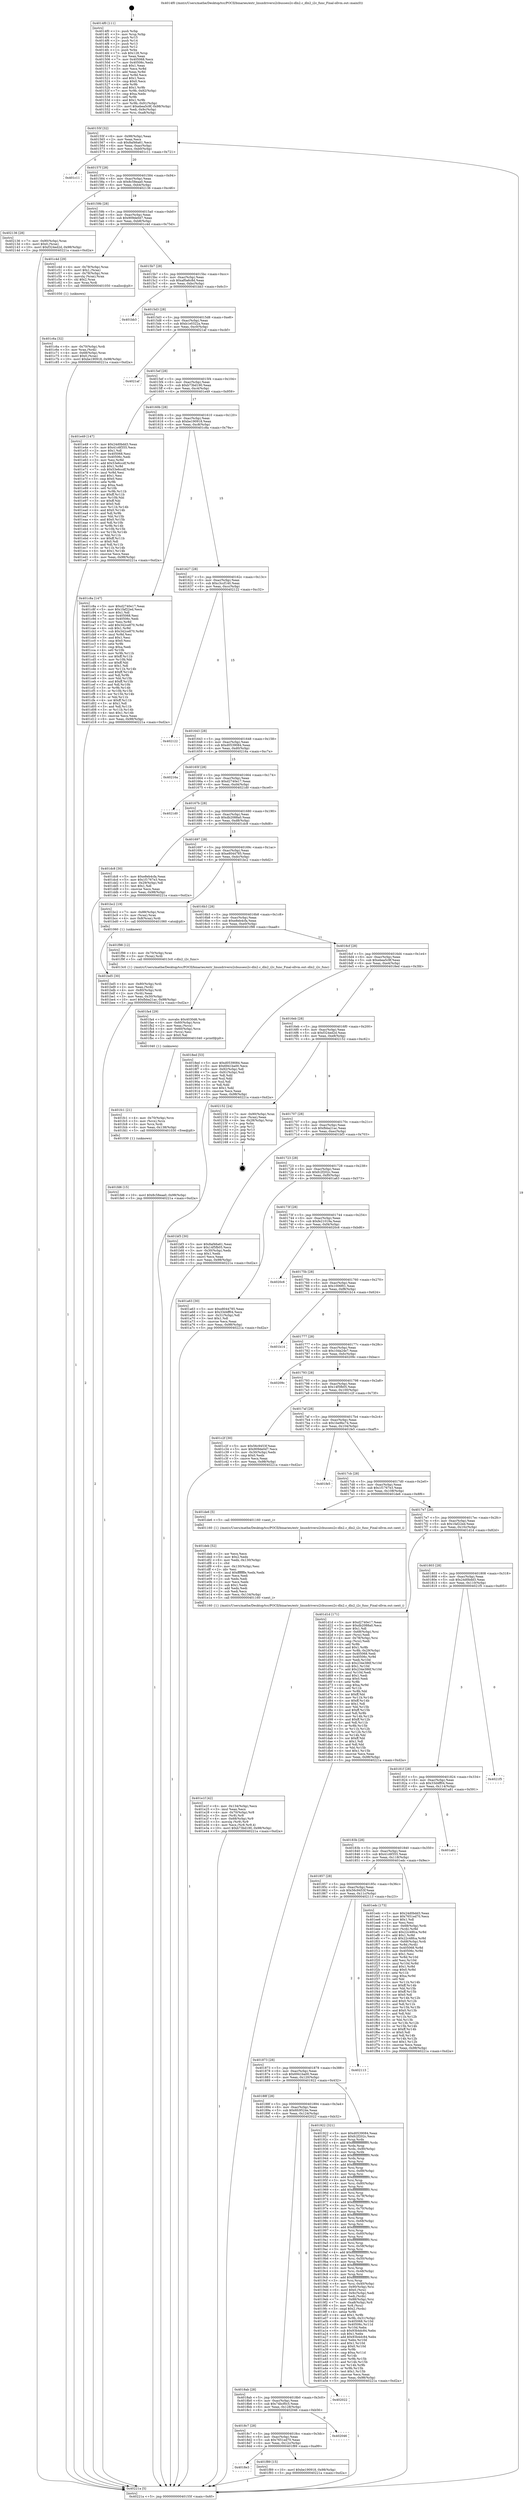 digraph "0x4014f0" {
  label = "0x4014f0 (/mnt/c/Users/mathe/Desktop/tcc/POCII/binaries/extr_linuxdriversi2cbussesi2c-dln2.c_dln2_i2c_func_Final-ollvm.out::main(0))"
  labelloc = "t"
  node[shape=record]

  Entry [label="",width=0.3,height=0.3,shape=circle,fillcolor=black,style=filled]
  "0x40155f" [label="{
     0x40155f [32]\l
     | [instrs]\l
     &nbsp;&nbsp;0x40155f \<+6\>: mov -0x98(%rbp),%eax\l
     &nbsp;&nbsp;0x401565 \<+2\>: mov %eax,%ecx\l
     &nbsp;&nbsp;0x401567 \<+6\>: sub $0x8af46a61,%ecx\l
     &nbsp;&nbsp;0x40156d \<+6\>: mov %eax,-0xac(%rbp)\l
     &nbsp;&nbsp;0x401573 \<+6\>: mov %ecx,-0xb0(%rbp)\l
     &nbsp;&nbsp;0x401579 \<+6\>: je 0000000000401c11 \<main+0x721\>\l
  }"]
  "0x401c11" [label="{
     0x401c11\l
  }", style=dashed]
  "0x40157f" [label="{
     0x40157f [28]\l
     | [instrs]\l
     &nbsp;&nbsp;0x40157f \<+5\>: jmp 0000000000401584 \<main+0x94\>\l
     &nbsp;&nbsp;0x401584 \<+6\>: mov -0xac(%rbp),%eax\l
     &nbsp;&nbsp;0x40158a \<+5\>: sub $0x8c58eaa0,%eax\l
     &nbsp;&nbsp;0x40158f \<+6\>: mov %eax,-0xb4(%rbp)\l
     &nbsp;&nbsp;0x401595 \<+6\>: je 0000000000402136 \<main+0xc46\>\l
  }"]
  Exit [label="",width=0.3,height=0.3,shape=circle,fillcolor=black,style=filled,peripheries=2]
  "0x402136" [label="{
     0x402136 [28]\l
     | [instrs]\l
     &nbsp;&nbsp;0x402136 \<+7\>: mov -0x90(%rbp),%rax\l
     &nbsp;&nbsp;0x40213d \<+6\>: movl $0x0,(%rax)\l
     &nbsp;&nbsp;0x402143 \<+10\>: movl $0xf324ed2d,-0x98(%rbp)\l
     &nbsp;&nbsp;0x40214d \<+5\>: jmp 000000000040221a \<main+0xd2a\>\l
  }"]
  "0x40159b" [label="{
     0x40159b [28]\l
     | [instrs]\l
     &nbsp;&nbsp;0x40159b \<+5\>: jmp 00000000004015a0 \<main+0xb0\>\l
     &nbsp;&nbsp;0x4015a0 \<+6\>: mov -0xac(%rbp),%eax\l
     &nbsp;&nbsp;0x4015a6 \<+5\>: sub $0x909de0d7,%eax\l
     &nbsp;&nbsp;0x4015ab \<+6\>: mov %eax,-0xb8(%rbp)\l
     &nbsp;&nbsp;0x4015b1 \<+6\>: je 0000000000401c4d \<main+0x75d\>\l
  }"]
  "0x401fd6" [label="{
     0x401fd6 [15]\l
     | [instrs]\l
     &nbsp;&nbsp;0x401fd6 \<+10\>: movl $0x8c58eaa0,-0x98(%rbp)\l
     &nbsp;&nbsp;0x401fe0 \<+5\>: jmp 000000000040221a \<main+0xd2a\>\l
  }"]
  "0x401c4d" [label="{
     0x401c4d [29]\l
     | [instrs]\l
     &nbsp;&nbsp;0x401c4d \<+4\>: mov -0x78(%rbp),%rax\l
     &nbsp;&nbsp;0x401c51 \<+6\>: movl $0x1,(%rax)\l
     &nbsp;&nbsp;0x401c57 \<+4\>: mov -0x78(%rbp),%rax\l
     &nbsp;&nbsp;0x401c5b \<+3\>: movslq (%rax),%rax\l
     &nbsp;&nbsp;0x401c5e \<+4\>: shl $0x2,%rax\l
     &nbsp;&nbsp;0x401c62 \<+3\>: mov %rax,%rdi\l
     &nbsp;&nbsp;0x401c65 \<+5\>: call 0000000000401050 \<malloc@plt\>\l
     | [calls]\l
     &nbsp;&nbsp;0x401050 \{1\} (unknown)\l
  }"]
  "0x4015b7" [label="{
     0x4015b7 [28]\l
     | [instrs]\l
     &nbsp;&nbsp;0x4015b7 \<+5\>: jmp 00000000004015bc \<main+0xcc\>\l
     &nbsp;&nbsp;0x4015bc \<+6\>: mov -0xac(%rbp),%eax\l
     &nbsp;&nbsp;0x4015c2 \<+5\>: sub $0xaf0a6c8d,%eax\l
     &nbsp;&nbsp;0x4015c7 \<+6\>: mov %eax,-0xbc(%rbp)\l
     &nbsp;&nbsp;0x4015cd \<+6\>: je 0000000000401bb3 \<main+0x6c3\>\l
  }"]
  "0x401fc1" [label="{
     0x401fc1 [21]\l
     | [instrs]\l
     &nbsp;&nbsp;0x401fc1 \<+4\>: mov -0x70(%rbp),%rcx\l
     &nbsp;&nbsp;0x401fc5 \<+3\>: mov (%rcx),%rcx\l
     &nbsp;&nbsp;0x401fc8 \<+3\>: mov %rcx,%rdi\l
     &nbsp;&nbsp;0x401fcb \<+6\>: mov %eax,-0x138(%rbp)\l
     &nbsp;&nbsp;0x401fd1 \<+5\>: call 0000000000401030 \<free@plt\>\l
     | [calls]\l
     &nbsp;&nbsp;0x401030 \{1\} (unknown)\l
  }"]
  "0x401bb3" [label="{
     0x401bb3\l
  }", style=dashed]
  "0x4015d3" [label="{
     0x4015d3 [28]\l
     | [instrs]\l
     &nbsp;&nbsp;0x4015d3 \<+5\>: jmp 00000000004015d8 \<main+0xe8\>\l
     &nbsp;&nbsp;0x4015d8 \<+6\>: mov -0xac(%rbp),%eax\l
     &nbsp;&nbsp;0x4015de \<+5\>: sub $0xb1e0322a,%eax\l
     &nbsp;&nbsp;0x4015e3 \<+6\>: mov %eax,-0xc0(%rbp)\l
     &nbsp;&nbsp;0x4015e9 \<+6\>: je 00000000004021af \<main+0xcbf\>\l
  }"]
  "0x401fa4" [label="{
     0x401fa4 [29]\l
     | [instrs]\l
     &nbsp;&nbsp;0x401fa4 \<+10\>: movabs $0x4030d6,%rdi\l
     &nbsp;&nbsp;0x401fae \<+4\>: mov -0x60(%rbp),%rcx\l
     &nbsp;&nbsp;0x401fb2 \<+2\>: mov %eax,(%rcx)\l
     &nbsp;&nbsp;0x401fb4 \<+4\>: mov -0x60(%rbp),%rcx\l
     &nbsp;&nbsp;0x401fb8 \<+2\>: mov (%rcx),%esi\l
     &nbsp;&nbsp;0x401fba \<+2\>: mov $0x0,%al\l
     &nbsp;&nbsp;0x401fbc \<+5\>: call 0000000000401040 \<printf@plt\>\l
     | [calls]\l
     &nbsp;&nbsp;0x401040 \{1\} (unknown)\l
  }"]
  "0x4021af" [label="{
     0x4021af\l
  }", style=dashed]
  "0x4015ef" [label="{
     0x4015ef [28]\l
     | [instrs]\l
     &nbsp;&nbsp;0x4015ef \<+5\>: jmp 00000000004015f4 \<main+0x104\>\l
     &nbsp;&nbsp;0x4015f4 \<+6\>: mov -0xac(%rbp),%eax\l
     &nbsp;&nbsp;0x4015fa \<+5\>: sub $0xb73bd190,%eax\l
     &nbsp;&nbsp;0x4015ff \<+6\>: mov %eax,-0xc4(%rbp)\l
     &nbsp;&nbsp;0x401605 \<+6\>: je 0000000000401e49 \<main+0x959\>\l
  }"]
  "0x4018e3" [label="{
     0x4018e3\l
  }", style=dashed]
  "0x401e49" [label="{
     0x401e49 [147]\l
     | [instrs]\l
     &nbsp;&nbsp;0x401e49 \<+5\>: mov $0x24d0bdd3,%eax\l
     &nbsp;&nbsp;0x401e4e \<+5\>: mov $0x41c6f355,%ecx\l
     &nbsp;&nbsp;0x401e53 \<+2\>: mov $0x1,%dl\l
     &nbsp;&nbsp;0x401e55 \<+7\>: mov 0x405068,%esi\l
     &nbsp;&nbsp;0x401e5c \<+7\>: mov 0x40506c,%edi\l
     &nbsp;&nbsp;0x401e63 \<+3\>: mov %esi,%r8d\l
     &nbsp;&nbsp;0x401e66 \<+7\>: add $0x53e6ccdf,%r8d\l
     &nbsp;&nbsp;0x401e6d \<+4\>: sub $0x1,%r8d\l
     &nbsp;&nbsp;0x401e71 \<+7\>: sub $0x53e6ccdf,%r8d\l
     &nbsp;&nbsp;0x401e78 \<+4\>: imul %r8d,%esi\l
     &nbsp;&nbsp;0x401e7c \<+3\>: and $0x1,%esi\l
     &nbsp;&nbsp;0x401e7f \<+3\>: cmp $0x0,%esi\l
     &nbsp;&nbsp;0x401e82 \<+4\>: sete %r9b\l
     &nbsp;&nbsp;0x401e86 \<+3\>: cmp $0xa,%edi\l
     &nbsp;&nbsp;0x401e89 \<+4\>: setl %r10b\l
     &nbsp;&nbsp;0x401e8d \<+3\>: mov %r9b,%r11b\l
     &nbsp;&nbsp;0x401e90 \<+4\>: xor $0xff,%r11b\l
     &nbsp;&nbsp;0x401e94 \<+3\>: mov %r10b,%bl\l
     &nbsp;&nbsp;0x401e97 \<+3\>: xor $0xff,%bl\l
     &nbsp;&nbsp;0x401e9a \<+3\>: xor $0x0,%dl\l
     &nbsp;&nbsp;0x401e9d \<+3\>: mov %r11b,%r14b\l
     &nbsp;&nbsp;0x401ea0 \<+4\>: and $0x0,%r14b\l
     &nbsp;&nbsp;0x401ea4 \<+3\>: and %dl,%r9b\l
     &nbsp;&nbsp;0x401ea7 \<+3\>: mov %bl,%r15b\l
     &nbsp;&nbsp;0x401eaa \<+4\>: and $0x0,%r15b\l
     &nbsp;&nbsp;0x401eae \<+3\>: and %dl,%r10b\l
     &nbsp;&nbsp;0x401eb1 \<+3\>: or %r9b,%r14b\l
     &nbsp;&nbsp;0x401eb4 \<+3\>: or %r10b,%r15b\l
     &nbsp;&nbsp;0x401eb7 \<+3\>: xor %r15b,%r14b\l
     &nbsp;&nbsp;0x401eba \<+3\>: or %bl,%r11b\l
     &nbsp;&nbsp;0x401ebd \<+4\>: xor $0xff,%r11b\l
     &nbsp;&nbsp;0x401ec1 \<+3\>: or $0x0,%dl\l
     &nbsp;&nbsp;0x401ec4 \<+3\>: and %dl,%r11b\l
     &nbsp;&nbsp;0x401ec7 \<+3\>: or %r11b,%r14b\l
     &nbsp;&nbsp;0x401eca \<+4\>: test $0x1,%r14b\l
     &nbsp;&nbsp;0x401ece \<+3\>: cmovne %ecx,%eax\l
     &nbsp;&nbsp;0x401ed1 \<+6\>: mov %eax,-0x98(%rbp)\l
     &nbsp;&nbsp;0x401ed7 \<+5\>: jmp 000000000040221a \<main+0xd2a\>\l
  }"]
  "0x40160b" [label="{
     0x40160b [28]\l
     | [instrs]\l
     &nbsp;&nbsp;0x40160b \<+5\>: jmp 0000000000401610 \<main+0x120\>\l
     &nbsp;&nbsp;0x401610 \<+6\>: mov -0xac(%rbp),%eax\l
     &nbsp;&nbsp;0x401616 \<+5\>: sub $0xbe190918,%eax\l
     &nbsp;&nbsp;0x40161b \<+6\>: mov %eax,-0xc8(%rbp)\l
     &nbsp;&nbsp;0x401621 \<+6\>: je 0000000000401c8a \<main+0x79a\>\l
  }"]
  "0x401f89" [label="{
     0x401f89 [15]\l
     | [instrs]\l
     &nbsp;&nbsp;0x401f89 \<+10\>: movl $0xbe190918,-0x98(%rbp)\l
     &nbsp;&nbsp;0x401f93 \<+5\>: jmp 000000000040221a \<main+0xd2a\>\l
  }"]
  "0x401c8a" [label="{
     0x401c8a [147]\l
     | [instrs]\l
     &nbsp;&nbsp;0x401c8a \<+5\>: mov $0xd2740e17,%eax\l
     &nbsp;&nbsp;0x401c8f \<+5\>: mov $0x1faf22ed,%ecx\l
     &nbsp;&nbsp;0x401c94 \<+2\>: mov $0x1,%dl\l
     &nbsp;&nbsp;0x401c96 \<+7\>: mov 0x405068,%esi\l
     &nbsp;&nbsp;0x401c9d \<+7\>: mov 0x40506c,%edi\l
     &nbsp;&nbsp;0x401ca4 \<+3\>: mov %esi,%r8d\l
     &nbsp;&nbsp;0x401ca7 \<+7\>: add $0x342ce870,%r8d\l
     &nbsp;&nbsp;0x401cae \<+4\>: sub $0x1,%r8d\l
     &nbsp;&nbsp;0x401cb2 \<+7\>: sub $0x342ce870,%r8d\l
     &nbsp;&nbsp;0x401cb9 \<+4\>: imul %r8d,%esi\l
     &nbsp;&nbsp;0x401cbd \<+3\>: and $0x1,%esi\l
     &nbsp;&nbsp;0x401cc0 \<+3\>: cmp $0x0,%esi\l
     &nbsp;&nbsp;0x401cc3 \<+4\>: sete %r9b\l
     &nbsp;&nbsp;0x401cc7 \<+3\>: cmp $0xa,%edi\l
     &nbsp;&nbsp;0x401cca \<+4\>: setl %r10b\l
     &nbsp;&nbsp;0x401cce \<+3\>: mov %r9b,%r11b\l
     &nbsp;&nbsp;0x401cd1 \<+4\>: xor $0xff,%r11b\l
     &nbsp;&nbsp;0x401cd5 \<+3\>: mov %r10b,%bl\l
     &nbsp;&nbsp;0x401cd8 \<+3\>: xor $0xff,%bl\l
     &nbsp;&nbsp;0x401cdb \<+3\>: xor $0x1,%dl\l
     &nbsp;&nbsp;0x401cde \<+3\>: mov %r11b,%r14b\l
     &nbsp;&nbsp;0x401ce1 \<+4\>: and $0xff,%r14b\l
     &nbsp;&nbsp;0x401ce5 \<+3\>: and %dl,%r9b\l
     &nbsp;&nbsp;0x401ce8 \<+3\>: mov %bl,%r15b\l
     &nbsp;&nbsp;0x401ceb \<+4\>: and $0xff,%r15b\l
     &nbsp;&nbsp;0x401cef \<+3\>: and %dl,%r10b\l
     &nbsp;&nbsp;0x401cf2 \<+3\>: or %r9b,%r14b\l
     &nbsp;&nbsp;0x401cf5 \<+3\>: or %r10b,%r15b\l
     &nbsp;&nbsp;0x401cf8 \<+3\>: xor %r15b,%r14b\l
     &nbsp;&nbsp;0x401cfb \<+3\>: or %bl,%r11b\l
     &nbsp;&nbsp;0x401cfe \<+4\>: xor $0xff,%r11b\l
     &nbsp;&nbsp;0x401d02 \<+3\>: or $0x1,%dl\l
     &nbsp;&nbsp;0x401d05 \<+3\>: and %dl,%r11b\l
     &nbsp;&nbsp;0x401d08 \<+3\>: or %r11b,%r14b\l
     &nbsp;&nbsp;0x401d0b \<+4\>: test $0x1,%r14b\l
     &nbsp;&nbsp;0x401d0f \<+3\>: cmovne %ecx,%eax\l
     &nbsp;&nbsp;0x401d12 \<+6\>: mov %eax,-0x98(%rbp)\l
     &nbsp;&nbsp;0x401d18 \<+5\>: jmp 000000000040221a \<main+0xd2a\>\l
  }"]
  "0x401627" [label="{
     0x401627 [28]\l
     | [instrs]\l
     &nbsp;&nbsp;0x401627 \<+5\>: jmp 000000000040162c \<main+0x13c\>\l
     &nbsp;&nbsp;0x40162c \<+6\>: mov -0xac(%rbp),%eax\l
     &nbsp;&nbsp;0x401632 \<+5\>: sub $0xc3ccf140,%eax\l
     &nbsp;&nbsp;0x401637 \<+6\>: mov %eax,-0xcc(%rbp)\l
     &nbsp;&nbsp;0x40163d \<+6\>: je 0000000000402122 \<main+0xc32\>\l
  }"]
  "0x4018c7" [label="{
     0x4018c7 [28]\l
     | [instrs]\l
     &nbsp;&nbsp;0x4018c7 \<+5\>: jmp 00000000004018cc \<main+0x3dc\>\l
     &nbsp;&nbsp;0x4018cc \<+6\>: mov -0xac(%rbp),%eax\l
     &nbsp;&nbsp;0x4018d2 \<+5\>: sub $0x7651ed70,%eax\l
     &nbsp;&nbsp;0x4018d7 \<+6\>: mov %eax,-0x12c(%rbp)\l
     &nbsp;&nbsp;0x4018dd \<+6\>: je 0000000000401f89 \<main+0xa99\>\l
  }"]
  "0x402122" [label="{
     0x402122\l
  }", style=dashed]
  "0x401643" [label="{
     0x401643 [28]\l
     | [instrs]\l
     &nbsp;&nbsp;0x401643 \<+5\>: jmp 0000000000401648 \<main+0x158\>\l
     &nbsp;&nbsp;0x401648 \<+6\>: mov -0xac(%rbp),%eax\l
     &nbsp;&nbsp;0x40164e \<+5\>: sub $0xd0539084,%eax\l
     &nbsp;&nbsp;0x401653 \<+6\>: mov %eax,-0xd0(%rbp)\l
     &nbsp;&nbsp;0x401659 \<+6\>: je 000000000040216a \<main+0xc7a\>\l
  }"]
  "0x402046" [label="{
     0x402046\l
  }", style=dashed]
  "0x40216a" [label="{
     0x40216a\l
  }", style=dashed]
  "0x40165f" [label="{
     0x40165f [28]\l
     | [instrs]\l
     &nbsp;&nbsp;0x40165f \<+5\>: jmp 0000000000401664 \<main+0x174\>\l
     &nbsp;&nbsp;0x401664 \<+6\>: mov -0xac(%rbp),%eax\l
     &nbsp;&nbsp;0x40166a \<+5\>: sub $0xd2740e17,%eax\l
     &nbsp;&nbsp;0x40166f \<+6\>: mov %eax,-0xd4(%rbp)\l
     &nbsp;&nbsp;0x401675 \<+6\>: je 00000000004021d0 \<main+0xce0\>\l
  }"]
  "0x4018ab" [label="{
     0x4018ab [28]\l
     | [instrs]\l
     &nbsp;&nbsp;0x4018ab \<+5\>: jmp 00000000004018b0 \<main+0x3c0\>\l
     &nbsp;&nbsp;0x4018b0 \<+6\>: mov -0xac(%rbp),%eax\l
     &nbsp;&nbsp;0x4018b6 \<+5\>: sub $0x74bcf0c5,%eax\l
     &nbsp;&nbsp;0x4018bb \<+6\>: mov %eax,-0x128(%rbp)\l
     &nbsp;&nbsp;0x4018c1 \<+6\>: je 0000000000402046 \<main+0xb56\>\l
  }"]
  "0x4021d0" [label="{
     0x4021d0\l
  }", style=dashed]
  "0x40167b" [label="{
     0x40167b [28]\l
     | [instrs]\l
     &nbsp;&nbsp;0x40167b \<+5\>: jmp 0000000000401680 \<main+0x190\>\l
     &nbsp;&nbsp;0x401680 \<+6\>: mov -0xac(%rbp),%eax\l
     &nbsp;&nbsp;0x401686 \<+5\>: sub $0xdb2088a0,%eax\l
     &nbsp;&nbsp;0x40168b \<+6\>: mov %eax,-0xd8(%rbp)\l
     &nbsp;&nbsp;0x401691 \<+6\>: je 0000000000401dc8 \<main+0x8d8\>\l
  }"]
  "0x402022" [label="{
     0x402022\l
  }", style=dashed]
  "0x401dc8" [label="{
     0x401dc8 [30]\l
     | [instrs]\l
     &nbsp;&nbsp;0x401dc8 \<+5\>: mov $0xe8eb4cfa,%eax\l
     &nbsp;&nbsp;0x401dcd \<+5\>: mov $0x1f1767e3,%ecx\l
     &nbsp;&nbsp;0x401dd2 \<+3\>: mov -0x29(%rbp),%dl\l
     &nbsp;&nbsp;0x401dd5 \<+3\>: test $0x1,%dl\l
     &nbsp;&nbsp;0x401dd8 \<+3\>: cmovne %ecx,%eax\l
     &nbsp;&nbsp;0x401ddb \<+6\>: mov %eax,-0x98(%rbp)\l
     &nbsp;&nbsp;0x401de1 \<+5\>: jmp 000000000040221a \<main+0xd2a\>\l
  }"]
  "0x401697" [label="{
     0x401697 [28]\l
     | [instrs]\l
     &nbsp;&nbsp;0x401697 \<+5\>: jmp 000000000040169c \<main+0x1ac\>\l
     &nbsp;&nbsp;0x40169c \<+6\>: mov -0xac(%rbp),%eax\l
     &nbsp;&nbsp;0x4016a2 \<+5\>: sub $0xe8044785,%eax\l
     &nbsp;&nbsp;0x4016a7 \<+6\>: mov %eax,-0xdc(%rbp)\l
     &nbsp;&nbsp;0x4016ad \<+6\>: je 0000000000401bc2 \<main+0x6d2\>\l
  }"]
  "0x401e1f" [label="{
     0x401e1f [42]\l
     | [instrs]\l
     &nbsp;&nbsp;0x401e1f \<+6\>: mov -0x134(%rbp),%ecx\l
     &nbsp;&nbsp;0x401e25 \<+3\>: imul %eax,%ecx\l
     &nbsp;&nbsp;0x401e28 \<+4\>: mov -0x70(%rbp),%r8\l
     &nbsp;&nbsp;0x401e2c \<+3\>: mov (%r8),%r8\l
     &nbsp;&nbsp;0x401e2f \<+4\>: mov -0x68(%rbp),%r9\l
     &nbsp;&nbsp;0x401e33 \<+3\>: movslq (%r9),%r9\l
     &nbsp;&nbsp;0x401e36 \<+4\>: mov %ecx,(%r8,%r9,4)\l
     &nbsp;&nbsp;0x401e3a \<+10\>: movl $0xb73bd190,-0x98(%rbp)\l
     &nbsp;&nbsp;0x401e44 \<+5\>: jmp 000000000040221a \<main+0xd2a\>\l
  }"]
  "0x401bc2" [label="{
     0x401bc2 [19]\l
     | [instrs]\l
     &nbsp;&nbsp;0x401bc2 \<+7\>: mov -0x88(%rbp),%rax\l
     &nbsp;&nbsp;0x401bc9 \<+3\>: mov (%rax),%rax\l
     &nbsp;&nbsp;0x401bcc \<+4\>: mov 0x8(%rax),%rdi\l
     &nbsp;&nbsp;0x401bd0 \<+5\>: call 0000000000401060 \<atoi@plt\>\l
     | [calls]\l
     &nbsp;&nbsp;0x401060 \{1\} (unknown)\l
  }"]
  "0x4016b3" [label="{
     0x4016b3 [28]\l
     | [instrs]\l
     &nbsp;&nbsp;0x4016b3 \<+5\>: jmp 00000000004016b8 \<main+0x1c8\>\l
     &nbsp;&nbsp;0x4016b8 \<+6\>: mov -0xac(%rbp),%eax\l
     &nbsp;&nbsp;0x4016be \<+5\>: sub $0xe8eb4cfa,%eax\l
     &nbsp;&nbsp;0x4016c3 \<+6\>: mov %eax,-0xe0(%rbp)\l
     &nbsp;&nbsp;0x4016c9 \<+6\>: je 0000000000401f98 \<main+0xaa8\>\l
  }"]
  "0x401deb" [label="{
     0x401deb [52]\l
     | [instrs]\l
     &nbsp;&nbsp;0x401deb \<+2\>: xor %ecx,%ecx\l
     &nbsp;&nbsp;0x401ded \<+5\>: mov $0x2,%edx\l
     &nbsp;&nbsp;0x401df2 \<+6\>: mov %edx,-0x130(%rbp)\l
     &nbsp;&nbsp;0x401df8 \<+1\>: cltd\l
     &nbsp;&nbsp;0x401df9 \<+6\>: mov -0x130(%rbp),%esi\l
     &nbsp;&nbsp;0x401dff \<+2\>: idiv %esi\l
     &nbsp;&nbsp;0x401e01 \<+6\>: imul $0xfffffffe,%edx,%edx\l
     &nbsp;&nbsp;0x401e07 \<+2\>: mov %ecx,%edi\l
     &nbsp;&nbsp;0x401e09 \<+2\>: sub %edx,%edi\l
     &nbsp;&nbsp;0x401e0b \<+2\>: mov %ecx,%edx\l
     &nbsp;&nbsp;0x401e0d \<+3\>: sub $0x1,%edx\l
     &nbsp;&nbsp;0x401e10 \<+2\>: add %edx,%edi\l
     &nbsp;&nbsp;0x401e12 \<+2\>: sub %edi,%ecx\l
     &nbsp;&nbsp;0x401e14 \<+6\>: mov %ecx,-0x134(%rbp)\l
     &nbsp;&nbsp;0x401e1a \<+5\>: call 0000000000401160 \<next_i\>\l
     | [calls]\l
     &nbsp;&nbsp;0x401160 \{1\} (/mnt/c/Users/mathe/Desktop/tcc/POCII/binaries/extr_linuxdriversi2cbussesi2c-dln2.c_dln2_i2c_func_Final-ollvm.out::next_i)\l
  }"]
  "0x401f98" [label="{
     0x401f98 [12]\l
     | [instrs]\l
     &nbsp;&nbsp;0x401f98 \<+4\>: mov -0x70(%rbp),%rax\l
     &nbsp;&nbsp;0x401f9c \<+3\>: mov (%rax),%rdi\l
     &nbsp;&nbsp;0x401f9f \<+5\>: call 00000000004013c0 \<dln2_i2c_func\>\l
     | [calls]\l
     &nbsp;&nbsp;0x4013c0 \{1\} (/mnt/c/Users/mathe/Desktop/tcc/POCII/binaries/extr_linuxdriversi2cbussesi2c-dln2.c_dln2_i2c_func_Final-ollvm.out::dln2_i2c_func)\l
  }"]
  "0x4016cf" [label="{
     0x4016cf [28]\l
     | [instrs]\l
     &nbsp;&nbsp;0x4016cf \<+5\>: jmp 00000000004016d4 \<main+0x1e4\>\l
     &nbsp;&nbsp;0x4016d4 \<+6\>: mov -0xac(%rbp),%eax\l
     &nbsp;&nbsp;0x4016da \<+5\>: sub $0xebea5c9f,%eax\l
     &nbsp;&nbsp;0x4016df \<+6\>: mov %eax,-0xe4(%rbp)\l
     &nbsp;&nbsp;0x4016e5 \<+6\>: je 00000000004018ed \<main+0x3fd\>\l
  }"]
  "0x401c6a" [label="{
     0x401c6a [32]\l
     | [instrs]\l
     &nbsp;&nbsp;0x401c6a \<+4\>: mov -0x70(%rbp),%rdi\l
     &nbsp;&nbsp;0x401c6e \<+3\>: mov %rax,(%rdi)\l
     &nbsp;&nbsp;0x401c71 \<+4\>: mov -0x68(%rbp),%rax\l
     &nbsp;&nbsp;0x401c75 \<+6\>: movl $0x0,(%rax)\l
     &nbsp;&nbsp;0x401c7b \<+10\>: movl $0xbe190918,-0x98(%rbp)\l
     &nbsp;&nbsp;0x401c85 \<+5\>: jmp 000000000040221a \<main+0xd2a\>\l
  }"]
  "0x4018ed" [label="{
     0x4018ed [53]\l
     | [instrs]\l
     &nbsp;&nbsp;0x4018ed \<+5\>: mov $0xd0539084,%eax\l
     &nbsp;&nbsp;0x4018f2 \<+5\>: mov $0x6941ba00,%ecx\l
     &nbsp;&nbsp;0x4018f7 \<+6\>: mov -0x92(%rbp),%dl\l
     &nbsp;&nbsp;0x4018fd \<+7\>: mov -0x91(%rbp),%sil\l
     &nbsp;&nbsp;0x401904 \<+3\>: mov %dl,%dil\l
     &nbsp;&nbsp;0x401907 \<+3\>: and %sil,%dil\l
     &nbsp;&nbsp;0x40190a \<+3\>: xor %sil,%dl\l
     &nbsp;&nbsp;0x40190d \<+3\>: or %dl,%dil\l
     &nbsp;&nbsp;0x401910 \<+4\>: test $0x1,%dil\l
     &nbsp;&nbsp;0x401914 \<+3\>: cmovne %ecx,%eax\l
     &nbsp;&nbsp;0x401917 \<+6\>: mov %eax,-0x98(%rbp)\l
     &nbsp;&nbsp;0x40191d \<+5\>: jmp 000000000040221a \<main+0xd2a\>\l
  }"]
  "0x4016eb" [label="{
     0x4016eb [28]\l
     | [instrs]\l
     &nbsp;&nbsp;0x4016eb \<+5\>: jmp 00000000004016f0 \<main+0x200\>\l
     &nbsp;&nbsp;0x4016f0 \<+6\>: mov -0xac(%rbp),%eax\l
     &nbsp;&nbsp;0x4016f6 \<+5\>: sub $0xf324ed2d,%eax\l
     &nbsp;&nbsp;0x4016fb \<+6\>: mov %eax,-0xe8(%rbp)\l
     &nbsp;&nbsp;0x401701 \<+6\>: je 0000000000402152 \<main+0xc62\>\l
  }"]
  "0x40221a" [label="{
     0x40221a [5]\l
     | [instrs]\l
     &nbsp;&nbsp;0x40221a \<+5\>: jmp 000000000040155f \<main+0x6f\>\l
  }"]
  "0x4014f0" [label="{
     0x4014f0 [111]\l
     | [instrs]\l
     &nbsp;&nbsp;0x4014f0 \<+1\>: push %rbp\l
     &nbsp;&nbsp;0x4014f1 \<+3\>: mov %rsp,%rbp\l
     &nbsp;&nbsp;0x4014f4 \<+2\>: push %r15\l
     &nbsp;&nbsp;0x4014f6 \<+2\>: push %r14\l
     &nbsp;&nbsp;0x4014f8 \<+2\>: push %r13\l
     &nbsp;&nbsp;0x4014fa \<+2\>: push %r12\l
     &nbsp;&nbsp;0x4014fc \<+1\>: push %rbx\l
     &nbsp;&nbsp;0x4014fd \<+7\>: sub $0x128,%rsp\l
     &nbsp;&nbsp;0x401504 \<+2\>: xor %eax,%eax\l
     &nbsp;&nbsp;0x401506 \<+7\>: mov 0x405068,%ecx\l
     &nbsp;&nbsp;0x40150d \<+7\>: mov 0x40506c,%edx\l
     &nbsp;&nbsp;0x401514 \<+3\>: sub $0x1,%eax\l
     &nbsp;&nbsp;0x401517 \<+3\>: mov %ecx,%r8d\l
     &nbsp;&nbsp;0x40151a \<+3\>: add %eax,%r8d\l
     &nbsp;&nbsp;0x40151d \<+4\>: imul %r8d,%ecx\l
     &nbsp;&nbsp;0x401521 \<+3\>: and $0x1,%ecx\l
     &nbsp;&nbsp;0x401524 \<+3\>: cmp $0x0,%ecx\l
     &nbsp;&nbsp;0x401527 \<+4\>: sete %r9b\l
     &nbsp;&nbsp;0x40152b \<+4\>: and $0x1,%r9b\l
     &nbsp;&nbsp;0x40152f \<+7\>: mov %r9b,-0x92(%rbp)\l
     &nbsp;&nbsp;0x401536 \<+3\>: cmp $0xa,%edx\l
     &nbsp;&nbsp;0x401539 \<+4\>: setl %r9b\l
     &nbsp;&nbsp;0x40153d \<+4\>: and $0x1,%r9b\l
     &nbsp;&nbsp;0x401541 \<+7\>: mov %r9b,-0x91(%rbp)\l
     &nbsp;&nbsp;0x401548 \<+10\>: movl $0xebea5c9f,-0x98(%rbp)\l
     &nbsp;&nbsp;0x401552 \<+6\>: mov %edi,-0x9c(%rbp)\l
     &nbsp;&nbsp;0x401558 \<+7\>: mov %rsi,-0xa8(%rbp)\l
  }"]
  "0x401bd5" [label="{
     0x401bd5 [30]\l
     | [instrs]\l
     &nbsp;&nbsp;0x401bd5 \<+4\>: mov -0x80(%rbp),%rdi\l
     &nbsp;&nbsp;0x401bd9 \<+2\>: mov %eax,(%rdi)\l
     &nbsp;&nbsp;0x401bdb \<+4\>: mov -0x80(%rbp),%rdi\l
     &nbsp;&nbsp;0x401bdf \<+2\>: mov (%rdi),%eax\l
     &nbsp;&nbsp;0x401be1 \<+3\>: mov %eax,-0x30(%rbp)\l
     &nbsp;&nbsp;0x401be4 \<+10\>: movl $0xfbba21ac,-0x98(%rbp)\l
     &nbsp;&nbsp;0x401bee \<+5\>: jmp 000000000040221a \<main+0xd2a\>\l
  }"]
  "0x402152" [label="{
     0x402152 [24]\l
     | [instrs]\l
     &nbsp;&nbsp;0x402152 \<+7\>: mov -0x90(%rbp),%rax\l
     &nbsp;&nbsp;0x402159 \<+2\>: mov (%rax),%eax\l
     &nbsp;&nbsp;0x40215b \<+4\>: lea -0x28(%rbp),%rsp\l
     &nbsp;&nbsp;0x40215f \<+1\>: pop %rbx\l
     &nbsp;&nbsp;0x402160 \<+2\>: pop %r12\l
     &nbsp;&nbsp;0x402162 \<+2\>: pop %r13\l
     &nbsp;&nbsp;0x402164 \<+2\>: pop %r14\l
     &nbsp;&nbsp;0x402166 \<+2\>: pop %r15\l
     &nbsp;&nbsp;0x402168 \<+1\>: pop %rbp\l
     &nbsp;&nbsp;0x402169 \<+1\>: ret\l
  }"]
  "0x401707" [label="{
     0x401707 [28]\l
     | [instrs]\l
     &nbsp;&nbsp;0x401707 \<+5\>: jmp 000000000040170c \<main+0x21c\>\l
     &nbsp;&nbsp;0x40170c \<+6\>: mov -0xac(%rbp),%eax\l
     &nbsp;&nbsp;0x401712 \<+5\>: sub $0xfbba21ac,%eax\l
     &nbsp;&nbsp;0x401717 \<+6\>: mov %eax,-0xec(%rbp)\l
     &nbsp;&nbsp;0x40171d \<+6\>: je 0000000000401bf3 \<main+0x703\>\l
  }"]
  "0x40188f" [label="{
     0x40188f [28]\l
     | [instrs]\l
     &nbsp;&nbsp;0x40188f \<+5\>: jmp 0000000000401894 \<main+0x3a4\>\l
     &nbsp;&nbsp;0x401894 \<+6\>: mov -0xac(%rbp),%eax\l
     &nbsp;&nbsp;0x40189a \<+5\>: sub $0x6fc9524e,%eax\l
     &nbsp;&nbsp;0x40189f \<+6\>: mov %eax,-0x124(%rbp)\l
     &nbsp;&nbsp;0x4018a5 \<+6\>: je 0000000000402022 \<main+0xb32\>\l
  }"]
  "0x401bf3" [label="{
     0x401bf3 [30]\l
     | [instrs]\l
     &nbsp;&nbsp;0x401bf3 \<+5\>: mov $0x8af46a61,%eax\l
     &nbsp;&nbsp;0x401bf8 \<+5\>: mov $0x14f5fb05,%ecx\l
     &nbsp;&nbsp;0x401bfd \<+3\>: mov -0x30(%rbp),%edx\l
     &nbsp;&nbsp;0x401c00 \<+3\>: cmp $0x1,%edx\l
     &nbsp;&nbsp;0x401c03 \<+3\>: cmovl %ecx,%eax\l
     &nbsp;&nbsp;0x401c06 \<+6\>: mov %eax,-0x98(%rbp)\l
     &nbsp;&nbsp;0x401c0c \<+5\>: jmp 000000000040221a \<main+0xd2a\>\l
  }"]
  "0x401723" [label="{
     0x401723 [28]\l
     | [instrs]\l
     &nbsp;&nbsp;0x401723 \<+5\>: jmp 0000000000401728 \<main+0x238\>\l
     &nbsp;&nbsp;0x401728 \<+6\>: mov -0xac(%rbp),%eax\l
     &nbsp;&nbsp;0x40172e \<+5\>: sub $0xfc2f202c,%eax\l
     &nbsp;&nbsp;0x401733 \<+6\>: mov %eax,-0xf0(%rbp)\l
     &nbsp;&nbsp;0x401739 \<+6\>: je 0000000000401a63 \<main+0x573\>\l
  }"]
  "0x401922" [label="{
     0x401922 [321]\l
     | [instrs]\l
     &nbsp;&nbsp;0x401922 \<+5\>: mov $0xd0539084,%eax\l
     &nbsp;&nbsp;0x401927 \<+5\>: mov $0xfc2f202c,%ecx\l
     &nbsp;&nbsp;0x40192c \<+3\>: mov %rsp,%rdx\l
     &nbsp;&nbsp;0x40192f \<+4\>: add $0xfffffffffffffff0,%rdx\l
     &nbsp;&nbsp;0x401933 \<+3\>: mov %rdx,%rsp\l
     &nbsp;&nbsp;0x401936 \<+7\>: mov %rdx,-0x90(%rbp)\l
     &nbsp;&nbsp;0x40193d \<+3\>: mov %rsp,%rdx\l
     &nbsp;&nbsp;0x401940 \<+4\>: add $0xfffffffffffffff0,%rdx\l
     &nbsp;&nbsp;0x401944 \<+3\>: mov %rdx,%rsp\l
     &nbsp;&nbsp;0x401947 \<+3\>: mov %rsp,%rsi\l
     &nbsp;&nbsp;0x40194a \<+4\>: add $0xfffffffffffffff0,%rsi\l
     &nbsp;&nbsp;0x40194e \<+3\>: mov %rsi,%rsp\l
     &nbsp;&nbsp;0x401951 \<+7\>: mov %rsi,-0x88(%rbp)\l
     &nbsp;&nbsp;0x401958 \<+3\>: mov %rsp,%rsi\l
     &nbsp;&nbsp;0x40195b \<+4\>: add $0xfffffffffffffff0,%rsi\l
     &nbsp;&nbsp;0x40195f \<+3\>: mov %rsi,%rsp\l
     &nbsp;&nbsp;0x401962 \<+4\>: mov %rsi,-0x80(%rbp)\l
     &nbsp;&nbsp;0x401966 \<+3\>: mov %rsp,%rsi\l
     &nbsp;&nbsp;0x401969 \<+4\>: add $0xfffffffffffffff0,%rsi\l
     &nbsp;&nbsp;0x40196d \<+3\>: mov %rsi,%rsp\l
     &nbsp;&nbsp;0x401970 \<+4\>: mov %rsi,-0x78(%rbp)\l
     &nbsp;&nbsp;0x401974 \<+3\>: mov %rsp,%rsi\l
     &nbsp;&nbsp;0x401977 \<+4\>: add $0xfffffffffffffff0,%rsi\l
     &nbsp;&nbsp;0x40197b \<+3\>: mov %rsi,%rsp\l
     &nbsp;&nbsp;0x40197e \<+4\>: mov %rsi,-0x70(%rbp)\l
     &nbsp;&nbsp;0x401982 \<+3\>: mov %rsp,%rsi\l
     &nbsp;&nbsp;0x401985 \<+4\>: add $0xfffffffffffffff0,%rsi\l
     &nbsp;&nbsp;0x401989 \<+3\>: mov %rsi,%rsp\l
     &nbsp;&nbsp;0x40198c \<+4\>: mov %rsi,-0x68(%rbp)\l
     &nbsp;&nbsp;0x401990 \<+3\>: mov %rsp,%rsi\l
     &nbsp;&nbsp;0x401993 \<+4\>: add $0xfffffffffffffff0,%rsi\l
     &nbsp;&nbsp;0x401997 \<+3\>: mov %rsi,%rsp\l
     &nbsp;&nbsp;0x40199a \<+4\>: mov %rsi,-0x60(%rbp)\l
     &nbsp;&nbsp;0x40199e \<+3\>: mov %rsp,%rsi\l
     &nbsp;&nbsp;0x4019a1 \<+4\>: add $0xfffffffffffffff0,%rsi\l
     &nbsp;&nbsp;0x4019a5 \<+3\>: mov %rsi,%rsp\l
     &nbsp;&nbsp;0x4019a8 \<+4\>: mov %rsi,-0x58(%rbp)\l
     &nbsp;&nbsp;0x4019ac \<+3\>: mov %rsp,%rsi\l
     &nbsp;&nbsp;0x4019af \<+4\>: add $0xfffffffffffffff0,%rsi\l
     &nbsp;&nbsp;0x4019b3 \<+3\>: mov %rsi,%rsp\l
     &nbsp;&nbsp;0x4019b6 \<+4\>: mov %rsi,-0x50(%rbp)\l
     &nbsp;&nbsp;0x4019ba \<+3\>: mov %rsp,%rsi\l
     &nbsp;&nbsp;0x4019bd \<+4\>: add $0xfffffffffffffff0,%rsi\l
     &nbsp;&nbsp;0x4019c1 \<+3\>: mov %rsi,%rsp\l
     &nbsp;&nbsp;0x4019c4 \<+4\>: mov %rsi,-0x48(%rbp)\l
     &nbsp;&nbsp;0x4019c8 \<+3\>: mov %rsp,%rsi\l
     &nbsp;&nbsp;0x4019cb \<+4\>: add $0xfffffffffffffff0,%rsi\l
     &nbsp;&nbsp;0x4019cf \<+3\>: mov %rsi,%rsp\l
     &nbsp;&nbsp;0x4019d2 \<+4\>: mov %rsi,-0x40(%rbp)\l
     &nbsp;&nbsp;0x4019d6 \<+7\>: mov -0x90(%rbp),%rsi\l
     &nbsp;&nbsp;0x4019dd \<+6\>: movl $0x0,(%rsi)\l
     &nbsp;&nbsp;0x4019e3 \<+6\>: mov -0x9c(%rbp),%edi\l
     &nbsp;&nbsp;0x4019e9 \<+2\>: mov %edi,(%rdx)\l
     &nbsp;&nbsp;0x4019eb \<+7\>: mov -0x88(%rbp),%rsi\l
     &nbsp;&nbsp;0x4019f2 \<+7\>: mov -0xa8(%rbp),%r8\l
     &nbsp;&nbsp;0x4019f9 \<+3\>: mov %r8,(%rsi)\l
     &nbsp;&nbsp;0x4019fc \<+3\>: cmpl $0x2,(%rdx)\l
     &nbsp;&nbsp;0x4019ff \<+4\>: setne %r9b\l
     &nbsp;&nbsp;0x401a03 \<+4\>: and $0x1,%r9b\l
     &nbsp;&nbsp;0x401a07 \<+4\>: mov %r9b,-0x31(%rbp)\l
     &nbsp;&nbsp;0x401a0b \<+8\>: mov 0x405068,%r10d\l
     &nbsp;&nbsp;0x401a13 \<+8\>: mov 0x40506c,%r11d\l
     &nbsp;&nbsp;0x401a1b \<+3\>: mov %r10d,%ebx\l
     &nbsp;&nbsp;0x401a1e \<+6\>: sub $0x93b4dc84,%ebx\l
     &nbsp;&nbsp;0x401a24 \<+3\>: sub $0x1,%ebx\l
     &nbsp;&nbsp;0x401a27 \<+6\>: add $0x93b4dc84,%ebx\l
     &nbsp;&nbsp;0x401a2d \<+4\>: imul %ebx,%r10d\l
     &nbsp;&nbsp;0x401a31 \<+4\>: and $0x1,%r10d\l
     &nbsp;&nbsp;0x401a35 \<+4\>: cmp $0x0,%r10d\l
     &nbsp;&nbsp;0x401a39 \<+4\>: sete %r9b\l
     &nbsp;&nbsp;0x401a3d \<+4\>: cmp $0xa,%r11d\l
     &nbsp;&nbsp;0x401a41 \<+4\>: setl %r14b\l
     &nbsp;&nbsp;0x401a45 \<+3\>: mov %r9b,%r15b\l
     &nbsp;&nbsp;0x401a48 \<+3\>: and %r14b,%r15b\l
     &nbsp;&nbsp;0x401a4b \<+3\>: xor %r14b,%r9b\l
     &nbsp;&nbsp;0x401a4e \<+3\>: or %r9b,%r15b\l
     &nbsp;&nbsp;0x401a51 \<+4\>: test $0x1,%r15b\l
     &nbsp;&nbsp;0x401a55 \<+3\>: cmovne %ecx,%eax\l
     &nbsp;&nbsp;0x401a58 \<+6\>: mov %eax,-0x98(%rbp)\l
     &nbsp;&nbsp;0x401a5e \<+5\>: jmp 000000000040221a \<main+0xd2a\>\l
  }"]
  "0x401a63" [label="{
     0x401a63 [30]\l
     | [instrs]\l
     &nbsp;&nbsp;0x401a63 \<+5\>: mov $0xe8044785,%eax\l
     &nbsp;&nbsp;0x401a68 \<+5\>: mov $0x33d4ff04,%ecx\l
     &nbsp;&nbsp;0x401a6d \<+3\>: mov -0x31(%rbp),%dl\l
     &nbsp;&nbsp;0x401a70 \<+3\>: test $0x1,%dl\l
     &nbsp;&nbsp;0x401a73 \<+3\>: cmovne %ecx,%eax\l
     &nbsp;&nbsp;0x401a76 \<+6\>: mov %eax,-0x98(%rbp)\l
     &nbsp;&nbsp;0x401a7c \<+5\>: jmp 000000000040221a \<main+0xd2a\>\l
  }"]
  "0x40173f" [label="{
     0x40173f [28]\l
     | [instrs]\l
     &nbsp;&nbsp;0x40173f \<+5\>: jmp 0000000000401744 \<main+0x254\>\l
     &nbsp;&nbsp;0x401744 \<+6\>: mov -0xac(%rbp),%eax\l
     &nbsp;&nbsp;0x40174a \<+5\>: sub $0xfe21019a,%eax\l
     &nbsp;&nbsp;0x40174f \<+6\>: mov %eax,-0xf4(%rbp)\l
     &nbsp;&nbsp;0x401755 \<+6\>: je 00000000004020c6 \<main+0xbd6\>\l
  }"]
  "0x401873" [label="{
     0x401873 [28]\l
     | [instrs]\l
     &nbsp;&nbsp;0x401873 \<+5\>: jmp 0000000000401878 \<main+0x388\>\l
     &nbsp;&nbsp;0x401878 \<+6\>: mov -0xac(%rbp),%eax\l
     &nbsp;&nbsp;0x40187e \<+5\>: sub $0x6941ba00,%eax\l
     &nbsp;&nbsp;0x401883 \<+6\>: mov %eax,-0x120(%rbp)\l
     &nbsp;&nbsp;0x401889 \<+6\>: je 0000000000401922 \<main+0x432\>\l
  }"]
  "0x4020c6" [label="{
     0x4020c6\l
  }", style=dashed]
  "0x40175b" [label="{
     0x40175b [28]\l
     | [instrs]\l
     &nbsp;&nbsp;0x40175b \<+5\>: jmp 0000000000401760 \<main+0x270\>\l
     &nbsp;&nbsp;0x401760 \<+6\>: mov -0xac(%rbp),%eax\l
     &nbsp;&nbsp;0x401766 \<+5\>: sub $0x1006f01,%eax\l
     &nbsp;&nbsp;0x40176b \<+6\>: mov %eax,-0xf8(%rbp)\l
     &nbsp;&nbsp;0x401771 \<+6\>: je 0000000000401b14 \<main+0x624\>\l
  }"]
  "0x402113" [label="{
     0x402113\l
  }", style=dashed]
  "0x401b14" [label="{
     0x401b14\l
  }", style=dashed]
  "0x401777" [label="{
     0x401777 [28]\l
     | [instrs]\l
     &nbsp;&nbsp;0x401777 \<+5\>: jmp 000000000040177c \<main+0x28c\>\l
     &nbsp;&nbsp;0x40177c \<+6\>: mov -0xac(%rbp),%eax\l
     &nbsp;&nbsp;0x401782 \<+5\>: sub $0x10da24e7,%eax\l
     &nbsp;&nbsp;0x401787 \<+6\>: mov %eax,-0xfc(%rbp)\l
     &nbsp;&nbsp;0x40178d \<+6\>: je 000000000040209c \<main+0xbac\>\l
  }"]
  "0x401857" [label="{
     0x401857 [28]\l
     | [instrs]\l
     &nbsp;&nbsp;0x401857 \<+5\>: jmp 000000000040185c \<main+0x36c\>\l
     &nbsp;&nbsp;0x40185c \<+6\>: mov -0xac(%rbp),%eax\l
     &nbsp;&nbsp;0x401862 \<+5\>: sub $0x56c9453f,%eax\l
     &nbsp;&nbsp;0x401867 \<+6\>: mov %eax,-0x11c(%rbp)\l
     &nbsp;&nbsp;0x40186d \<+6\>: je 0000000000402113 \<main+0xc23\>\l
  }"]
  "0x40209c" [label="{
     0x40209c\l
  }", style=dashed]
  "0x401793" [label="{
     0x401793 [28]\l
     | [instrs]\l
     &nbsp;&nbsp;0x401793 \<+5\>: jmp 0000000000401798 \<main+0x2a8\>\l
     &nbsp;&nbsp;0x401798 \<+6\>: mov -0xac(%rbp),%eax\l
     &nbsp;&nbsp;0x40179e \<+5\>: sub $0x14f5fb05,%eax\l
     &nbsp;&nbsp;0x4017a3 \<+6\>: mov %eax,-0x100(%rbp)\l
     &nbsp;&nbsp;0x4017a9 \<+6\>: je 0000000000401c2f \<main+0x73f\>\l
  }"]
  "0x401edc" [label="{
     0x401edc [173]\l
     | [instrs]\l
     &nbsp;&nbsp;0x401edc \<+5\>: mov $0x24d0bdd3,%eax\l
     &nbsp;&nbsp;0x401ee1 \<+5\>: mov $0x7651ed70,%ecx\l
     &nbsp;&nbsp;0x401ee6 \<+2\>: mov $0x1,%dl\l
     &nbsp;&nbsp;0x401ee8 \<+2\>: xor %esi,%esi\l
     &nbsp;&nbsp;0x401eea \<+4\>: mov -0x68(%rbp),%rdi\l
     &nbsp;&nbsp;0x401eee \<+3\>: mov (%rdi),%r8d\l
     &nbsp;&nbsp;0x401ef1 \<+7\>: add $0x22c48fca,%r8d\l
     &nbsp;&nbsp;0x401ef8 \<+4\>: add $0x1,%r8d\l
     &nbsp;&nbsp;0x401efc \<+7\>: sub $0x22c48fca,%r8d\l
     &nbsp;&nbsp;0x401f03 \<+4\>: mov -0x68(%rbp),%rdi\l
     &nbsp;&nbsp;0x401f07 \<+3\>: mov %r8d,(%rdi)\l
     &nbsp;&nbsp;0x401f0a \<+8\>: mov 0x405068,%r8d\l
     &nbsp;&nbsp;0x401f12 \<+8\>: mov 0x40506c,%r9d\l
     &nbsp;&nbsp;0x401f1a \<+3\>: sub $0x1,%esi\l
     &nbsp;&nbsp;0x401f1d \<+3\>: mov %r8d,%r10d\l
     &nbsp;&nbsp;0x401f20 \<+3\>: add %esi,%r10d\l
     &nbsp;&nbsp;0x401f23 \<+4\>: imul %r10d,%r8d\l
     &nbsp;&nbsp;0x401f27 \<+4\>: and $0x1,%r8d\l
     &nbsp;&nbsp;0x401f2b \<+4\>: cmp $0x0,%r8d\l
     &nbsp;&nbsp;0x401f2f \<+4\>: sete %r11b\l
     &nbsp;&nbsp;0x401f33 \<+4\>: cmp $0xa,%r9d\l
     &nbsp;&nbsp;0x401f37 \<+3\>: setl %bl\l
     &nbsp;&nbsp;0x401f3a \<+3\>: mov %r11b,%r14b\l
     &nbsp;&nbsp;0x401f3d \<+4\>: xor $0xff,%r14b\l
     &nbsp;&nbsp;0x401f41 \<+3\>: mov %bl,%r15b\l
     &nbsp;&nbsp;0x401f44 \<+4\>: xor $0xff,%r15b\l
     &nbsp;&nbsp;0x401f48 \<+3\>: xor $0x0,%dl\l
     &nbsp;&nbsp;0x401f4b \<+3\>: mov %r14b,%r12b\l
     &nbsp;&nbsp;0x401f4e \<+4\>: and $0x0,%r12b\l
     &nbsp;&nbsp;0x401f52 \<+3\>: and %dl,%r11b\l
     &nbsp;&nbsp;0x401f55 \<+3\>: mov %r15b,%r13b\l
     &nbsp;&nbsp;0x401f58 \<+4\>: and $0x0,%r13b\l
     &nbsp;&nbsp;0x401f5c \<+2\>: and %dl,%bl\l
     &nbsp;&nbsp;0x401f5e \<+3\>: or %r11b,%r12b\l
     &nbsp;&nbsp;0x401f61 \<+3\>: or %bl,%r13b\l
     &nbsp;&nbsp;0x401f64 \<+3\>: xor %r13b,%r12b\l
     &nbsp;&nbsp;0x401f67 \<+3\>: or %r15b,%r14b\l
     &nbsp;&nbsp;0x401f6a \<+4\>: xor $0xff,%r14b\l
     &nbsp;&nbsp;0x401f6e \<+3\>: or $0x0,%dl\l
     &nbsp;&nbsp;0x401f71 \<+3\>: and %dl,%r14b\l
     &nbsp;&nbsp;0x401f74 \<+3\>: or %r14b,%r12b\l
     &nbsp;&nbsp;0x401f77 \<+4\>: test $0x1,%r12b\l
     &nbsp;&nbsp;0x401f7b \<+3\>: cmovne %ecx,%eax\l
     &nbsp;&nbsp;0x401f7e \<+6\>: mov %eax,-0x98(%rbp)\l
     &nbsp;&nbsp;0x401f84 \<+5\>: jmp 000000000040221a \<main+0xd2a\>\l
  }"]
  "0x401c2f" [label="{
     0x401c2f [30]\l
     | [instrs]\l
     &nbsp;&nbsp;0x401c2f \<+5\>: mov $0x56c9453f,%eax\l
     &nbsp;&nbsp;0x401c34 \<+5\>: mov $0x909de0d7,%ecx\l
     &nbsp;&nbsp;0x401c39 \<+3\>: mov -0x30(%rbp),%edx\l
     &nbsp;&nbsp;0x401c3c \<+3\>: cmp $0x0,%edx\l
     &nbsp;&nbsp;0x401c3f \<+3\>: cmove %ecx,%eax\l
     &nbsp;&nbsp;0x401c42 \<+6\>: mov %eax,-0x98(%rbp)\l
     &nbsp;&nbsp;0x401c48 \<+5\>: jmp 000000000040221a \<main+0xd2a\>\l
  }"]
  "0x4017af" [label="{
     0x4017af [28]\l
     | [instrs]\l
     &nbsp;&nbsp;0x4017af \<+5\>: jmp 00000000004017b4 \<main+0x2c4\>\l
     &nbsp;&nbsp;0x4017b4 \<+6\>: mov -0xac(%rbp),%eax\l
     &nbsp;&nbsp;0x4017ba \<+5\>: sub $0x1be9bc74,%eax\l
     &nbsp;&nbsp;0x4017bf \<+6\>: mov %eax,-0x104(%rbp)\l
     &nbsp;&nbsp;0x4017c5 \<+6\>: je 0000000000401fe5 \<main+0xaf5\>\l
  }"]
  "0x40183b" [label="{
     0x40183b [28]\l
     | [instrs]\l
     &nbsp;&nbsp;0x40183b \<+5\>: jmp 0000000000401840 \<main+0x350\>\l
     &nbsp;&nbsp;0x401840 \<+6\>: mov -0xac(%rbp),%eax\l
     &nbsp;&nbsp;0x401846 \<+5\>: sub $0x41c6f355,%eax\l
     &nbsp;&nbsp;0x40184b \<+6\>: mov %eax,-0x118(%rbp)\l
     &nbsp;&nbsp;0x401851 \<+6\>: je 0000000000401edc \<main+0x9ec\>\l
  }"]
  "0x401fe5" [label="{
     0x401fe5\l
  }", style=dashed]
  "0x4017cb" [label="{
     0x4017cb [28]\l
     | [instrs]\l
     &nbsp;&nbsp;0x4017cb \<+5\>: jmp 00000000004017d0 \<main+0x2e0\>\l
     &nbsp;&nbsp;0x4017d0 \<+6\>: mov -0xac(%rbp),%eax\l
     &nbsp;&nbsp;0x4017d6 \<+5\>: sub $0x1f1767e3,%eax\l
     &nbsp;&nbsp;0x4017db \<+6\>: mov %eax,-0x108(%rbp)\l
     &nbsp;&nbsp;0x4017e1 \<+6\>: je 0000000000401de6 \<main+0x8f6\>\l
  }"]
  "0x401a81" [label="{
     0x401a81\l
  }", style=dashed]
  "0x401de6" [label="{
     0x401de6 [5]\l
     | [instrs]\l
     &nbsp;&nbsp;0x401de6 \<+5\>: call 0000000000401160 \<next_i\>\l
     | [calls]\l
     &nbsp;&nbsp;0x401160 \{1\} (/mnt/c/Users/mathe/Desktop/tcc/POCII/binaries/extr_linuxdriversi2cbussesi2c-dln2.c_dln2_i2c_func_Final-ollvm.out::next_i)\l
  }"]
  "0x4017e7" [label="{
     0x4017e7 [28]\l
     | [instrs]\l
     &nbsp;&nbsp;0x4017e7 \<+5\>: jmp 00000000004017ec \<main+0x2fc\>\l
     &nbsp;&nbsp;0x4017ec \<+6\>: mov -0xac(%rbp),%eax\l
     &nbsp;&nbsp;0x4017f2 \<+5\>: sub $0x1faf22ed,%eax\l
     &nbsp;&nbsp;0x4017f7 \<+6\>: mov %eax,-0x10c(%rbp)\l
     &nbsp;&nbsp;0x4017fd \<+6\>: je 0000000000401d1d \<main+0x82d\>\l
  }"]
  "0x40181f" [label="{
     0x40181f [28]\l
     | [instrs]\l
     &nbsp;&nbsp;0x40181f \<+5\>: jmp 0000000000401824 \<main+0x334\>\l
     &nbsp;&nbsp;0x401824 \<+6\>: mov -0xac(%rbp),%eax\l
     &nbsp;&nbsp;0x40182a \<+5\>: sub $0x33d4ff04,%eax\l
     &nbsp;&nbsp;0x40182f \<+6\>: mov %eax,-0x114(%rbp)\l
     &nbsp;&nbsp;0x401835 \<+6\>: je 0000000000401a81 \<main+0x591\>\l
  }"]
  "0x401d1d" [label="{
     0x401d1d [171]\l
     | [instrs]\l
     &nbsp;&nbsp;0x401d1d \<+5\>: mov $0xd2740e17,%eax\l
     &nbsp;&nbsp;0x401d22 \<+5\>: mov $0xdb2088a0,%ecx\l
     &nbsp;&nbsp;0x401d27 \<+2\>: mov $0x1,%dl\l
     &nbsp;&nbsp;0x401d29 \<+4\>: mov -0x68(%rbp),%rsi\l
     &nbsp;&nbsp;0x401d2d \<+2\>: mov (%rsi),%edi\l
     &nbsp;&nbsp;0x401d2f \<+4\>: mov -0x78(%rbp),%rsi\l
     &nbsp;&nbsp;0x401d33 \<+2\>: cmp (%rsi),%edi\l
     &nbsp;&nbsp;0x401d35 \<+4\>: setl %r8b\l
     &nbsp;&nbsp;0x401d39 \<+4\>: and $0x1,%r8b\l
     &nbsp;&nbsp;0x401d3d \<+4\>: mov %r8b,-0x29(%rbp)\l
     &nbsp;&nbsp;0x401d41 \<+7\>: mov 0x405068,%edi\l
     &nbsp;&nbsp;0x401d48 \<+8\>: mov 0x40506c,%r9d\l
     &nbsp;&nbsp;0x401d50 \<+3\>: mov %edi,%r10d\l
     &nbsp;&nbsp;0x401d53 \<+7\>: sub $0x234e386f,%r10d\l
     &nbsp;&nbsp;0x401d5a \<+4\>: sub $0x1,%r10d\l
     &nbsp;&nbsp;0x401d5e \<+7\>: add $0x234e386f,%r10d\l
     &nbsp;&nbsp;0x401d65 \<+4\>: imul %r10d,%edi\l
     &nbsp;&nbsp;0x401d69 \<+3\>: and $0x1,%edi\l
     &nbsp;&nbsp;0x401d6c \<+3\>: cmp $0x0,%edi\l
     &nbsp;&nbsp;0x401d6f \<+4\>: sete %r8b\l
     &nbsp;&nbsp;0x401d73 \<+4\>: cmp $0xa,%r9d\l
     &nbsp;&nbsp;0x401d77 \<+4\>: setl %r11b\l
     &nbsp;&nbsp;0x401d7b \<+3\>: mov %r8b,%bl\l
     &nbsp;&nbsp;0x401d7e \<+3\>: xor $0xff,%bl\l
     &nbsp;&nbsp;0x401d81 \<+3\>: mov %r11b,%r14b\l
     &nbsp;&nbsp;0x401d84 \<+4\>: xor $0xff,%r14b\l
     &nbsp;&nbsp;0x401d88 \<+3\>: xor $0x1,%dl\l
     &nbsp;&nbsp;0x401d8b \<+3\>: mov %bl,%r15b\l
     &nbsp;&nbsp;0x401d8e \<+4\>: and $0xff,%r15b\l
     &nbsp;&nbsp;0x401d92 \<+3\>: and %dl,%r8b\l
     &nbsp;&nbsp;0x401d95 \<+3\>: mov %r14b,%r12b\l
     &nbsp;&nbsp;0x401d98 \<+4\>: and $0xff,%r12b\l
     &nbsp;&nbsp;0x401d9c \<+3\>: and %dl,%r11b\l
     &nbsp;&nbsp;0x401d9f \<+3\>: or %r8b,%r15b\l
     &nbsp;&nbsp;0x401da2 \<+3\>: or %r11b,%r12b\l
     &nbsp;&nbsp;0x401da5 \<+3\>: xor %r12b,%r15b\l
     &nbsp;&nbsp;0x401da8 \<+3\>: or %r14b,%bl\l
     &nbsp;&nbsp;0x401dab \<+3\>: xor $0xff,%bl\l
     &nbsp;&nbsp;0x401dae \<+3\>: or $0x1,%dl\l
     &nbsp;&nbsp;0x401db1 \<+2\>: and %dl,%bl\l
     &nbsp;&nbsp;0x401db3 \<+3\>: or %bl,%r15b\l
     &nbsp;&nbsp;0x401db6 \<+4\>: test $0x1,%r15b\l
     &nbsp;&nbsp;0x401dba \<+3\>: cmovne %ecx,%eax\l
     &nbsp;&nbsp;0x401dbd \<+6\>: mov %eax,-0x98(%rbp)\l
     &nbsp;&nbsp;0x401dc3 \<+5\>: jmp 000000000040221a \<main+0xd2a\>\l
  }"]
  "0x401803" [label="{
     0x401803 [28]\l
     | [instrs]\l
     &nbsp;&nbsp;0x401803 \<+5\>: jmp 0000000000401808 \<main+0x318\>\l
     &nbsp;&nbsp;0x401808 \<+6\>: mov -0xac(%rbp),%eax\l
     &nbsp;&nbsp;0x40180e \<+5\>: sub $0x24d0bdd3,%eax\l
     &nbsp;&nbsp;0x401813 \<+6\>: mov %eax,-0x110(%rbp)\l
     &nbsp;&nbsp;0x401819 \<+6\>: je 00000000004021f5 \<main+0xd05\>\l
  }"]
  "0x4021f5" [label="{
     0x4021f5\l
  }", style=dashed]
  Entry -> "0x4014f0" [label=" 1"]
  "0x40155f" -> "0x401c11" [label=" 0"]
  "0x40155f" -> "0x40157f" [label=" 20"]
  "0x402152" -> Exit [label=" 1"]
  "0x40157f" -> "0x402136" [label=" 1"]
  "0x40157f" -> "0x40159b" [label=" 19"]
  "0x402136" -> "0x40221a" [label=" 1"]
  "0x40159b" -> "0x401c4d" [label=" 1"]
  "0x40159b" -> "0x4015b7" [label=" 18"]
  "0x401fd6" -> "0x40221a" [label=" 1"]
  "0x4015b7" -> "0x401bb3" [label=" 0"]
  "0x4015b7" -> "0x4015d3" [label=" 18"]
  "0x401fc1" -> "0x401fd6" [label=" 1"]
  "0x4015d3" -> "0x4021af" [label=" 0"]
  "0x4015d3" -> "0x4015ef" [label=" 18"]
  "0x401fa4" -> "0x401fc1" [label=" 1"]
  "0x4015ef" -> "0x401e49" [label=" 1"]
  "0x4015ef" -> "0x40160b" [label=" 17"]
  "0x401f98" -> "0x401fa4" [label=" 1"]
  "0x40160b" -> "0x401c8a" [label=" 2"]
  "0x40160b" -> "0x401627" [label=" 15"]
  "0x401f89" -> "0x40221a" [label=" 1"]
  "0x401627" -> "0x402122" [label=" 0"]
  "0x401627" -> "0x401643" [label=" 15"]
  "0x4018c7" -> "0x401f89" [label=" 1"]
  "0x401643" -> "0x40216a" [label=" 0"]
  "0x401643" -> "0x40165f" [label=" 15"]
  "0x4018c7" -> "0x4018e3" [label=" 0"]
  "0x40165f" -> "0x4021d0" [label=" 0"]
  "0x40165f" -> "0x40167b" [label=" 15"]
  "0x4018ab" -> "0x402046" [label=" 0"]
  "0x40167b" -> "0x401dc8" [label=" 2"]
  "0x40167b" -> "0x401697" [label=" 13"]
  "0x4018ab" -> "0x4018c7" [label=" 1"]
  "0x401697" -> "0x401bc2" [label=" 1"]
  "0x401697" -> "0x4016b3" [label=" 12"]
  "0x40188f" -> "0x402022" [label=" 0"]
  "0x4016b3" -> "0x401f98" [label=" 1"]
  "0x4016b3" -> "0x4016cf" [label=" 11"]
  "0x40188f" -> "0x4018ab" [label=" 1"]
  "0x4016cf" -> "0x4018ed" [label=" 1"]
  "0x4016cf" -> "0x4016eb" [label=" 10"]
  "0x4018ed" -> "0x40221a" [label=" 1"]
  "0x4014f0" -> "0x40155f" [label=" 1"]
  "0x40221a" -> "0x40155f" [label=" 19"]
  "0x401edc" -> "0x40221a" [label=" 1"]
  "0x4016eb" -> "0x402152" [label=" 1"]
  "0x4016eb" -> "0x401707" [label=" 9"]
  "0x401e49" -> "0x40221a" [label=" 1"]
  "0x401707" -> "0x401bf3" [label=" 1"]
  "0x401707" -> "0x401723" [label=" 8"]
  "0x401deb" -> "0x401e1f" [label=" 1"]
  "0x401723" -> "0x401a63" [label=" 1"]
  "0x401723" -> "0x40173f" [label=" 7"]
  "0x401de6" -> "0x401deb" [label=" 1"]
  "0x40173f" -> "0x4020c6" [label=" 0"]
  "0x40173f" -> "0x40175b" [label=" 7"]
  "0x401d1d" -> "0x40221a" [label=" 2"]
  "0x40175b" -> "0x401b14" [label=" 0"]
  "0x40175b" -> "0x401777" [label=" 7"]
  "0x401c8a" -> "0x40221a" [label=" 2"]
  "0x401777" -> "0x40209c" [label=" 0"]
  "0x401777" -> "0x401793" [label=" 7"]
  "0x401c4d" -> "0x401c6a" [label=" 1"]
  "0x401793" -> "0x401c2f" [label=" 1"]
  "0x401793" -> "0x4017af" [label=" 6"]
  "0x401c2f" -> "0x40221a" [label=" 1"]
  "0x4017af" -> "0x401fe5" [label=" 0"]
  "0x4017af" -> "0x4017cb" [label=" 6"]
  "0x401bd5" -> "0x40221a" [label=" 1"]
  "0x4017cb" -> "0x401de6" [label=" 1"]
  "0x4017cb" -> "0x4017e7" [label=" 5"]
  "0x401bc2" -> "0x401bd5" [label=" 1"]
  "0x4017e7" -> "0x401d1d" [label=" 2"]
  "0x4017e7" -> "0x401803" [label=" 3"]
  "0x401922" -> "0x40221a" [label=" 1"]
  "0x401803" -> "0x4021f5" [label=" 0"]
  "0x401803" -> "0x40181f" [label=" 3"]
  "0x401a63" -> "0x40221a" [label=" 1"]
  "0x40181f" -> "0x401a81" [label=" 0"]
  "0x40181f" -> "0x40183b" [label=" 3"]
  "0x401bf3" -> "0x40221a" [label=" 1"]
  "0x40183b" -> "0x401edc" [label=" 1"]
  "0x40183b" -> "0x401857" [label=" 2"]
  "0x401c6a" -> "0x40221a" [label=" 1"]
  "0x401857" -> "0x402113" [label=" 0"]
  "0x401857" -> "0x401873" [label=" 2"]
  "0x401dc8" -> "0x40221a" [label=" 2"]
  "0x401873" -> "0x401922" [label=" 1"]
  "0x401873" -> "0x40188f" [label=" 1"]
  "0x401e1f" -> "0x40221a" [label=" 1"]
}
